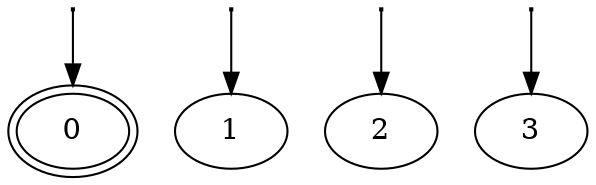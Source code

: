 digraph  {
0 [is_final=True, is_start=True, label=0, peripheries=2];
"0_starting" [height="0.0", label="", shape=None, width="0.0"];
1 [is_final=False, is_start=True, label=1, peripheries=1];
"1_starting" [height="0.0", label="", shape=None, width="0.0"];
2 [is_final=False, is_start=True, label=2, peripheries=1];
"2_starting" [height="0.0", label="", shape=None, width="0.0"];
3 [is_final=False, is_start=True, label=3, peripheries=1];
"3_starting" [height="0.0", label="", shape=None, width="0.0"];
"0_starting" -> 0  [key=0];
"1_starting" -> 1  [key=0];
"2_starting" -> 2  [key=0];
"3_starting" -> 3  [key=0];
}
